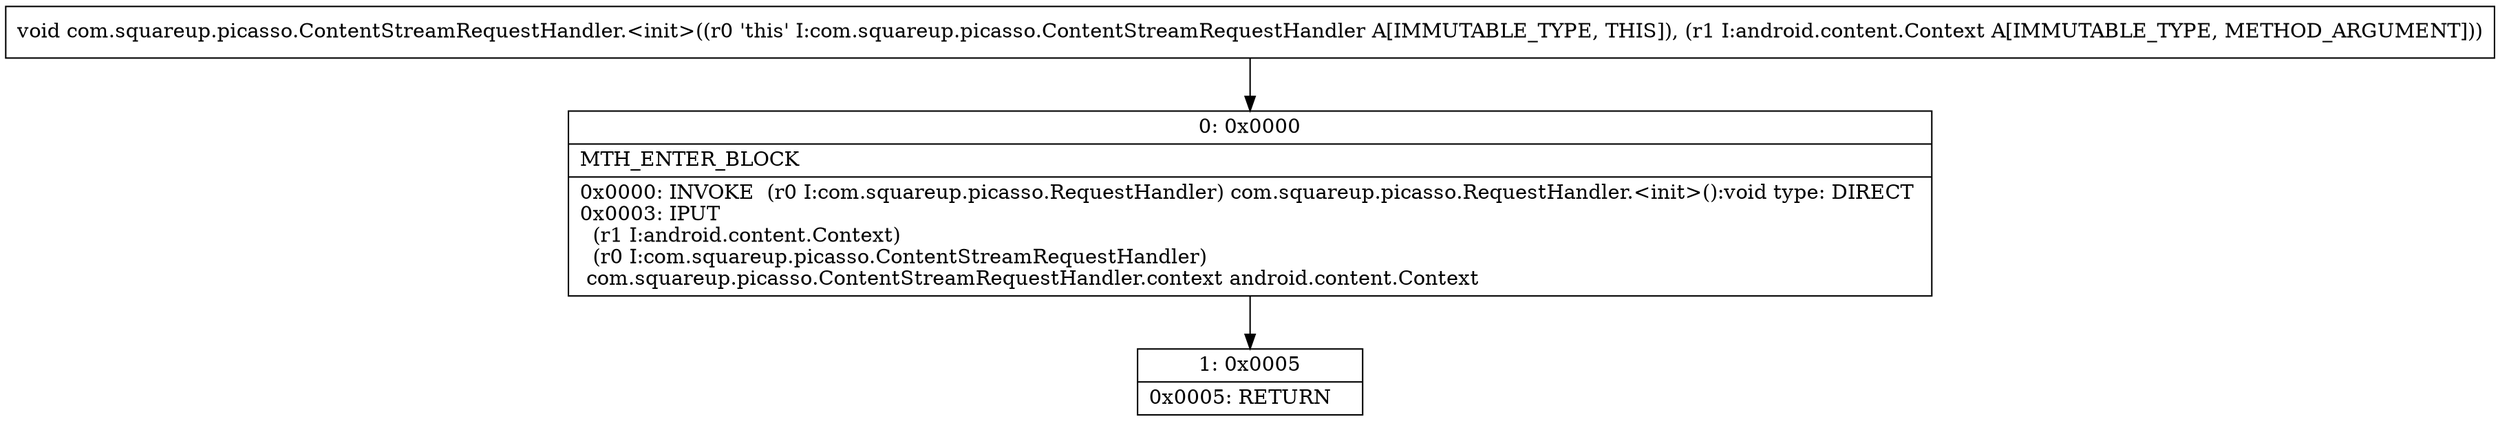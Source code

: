 digraph "CFG forcom.squareup.picasso.ContentStreamRequestHandler.\<init\>(Landroid\/content\/Context;)V" {
Node_0 [shape=record,label="{0\:\ 0x0000|MTH_ENTER_BLOCK\l|0x0000: INVOKE  (r0 I:com.squareup.picasso.RequestHandler) com.squareup.picasso.RequestHandler.\<init\>():void type: DIRECT \l0x0003: IPUT  \l  (r1 I:android.content.Context)\l  (r0 I:com.squareup.picasso.ContentStreamRequestHandler)\l com.squareup.picasso.ContentStreamRequestHandler.context android.content.Context \l}"];
Node_1 [shape=record,label="{1\:\ 0x0005|0x0005: RETURN   \l}"];
MethodNode[shape=record,label="{void com.squareup.picasso.ContentStreamRequestHandler.\<init\>((r0 'this' I:com.squareup.picasso.ContentStreamRequestHandler A[IMMUTABLE_TYPE, THIS]), (r1 I:android.content.Context A[IMMUTABLE_TYPE, METHOD_ARGUMENT])) }"];
MethodNode -> Node_0;
Node_0 -> Node_1;
}

